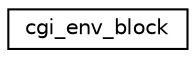 digraph "Graphical Class Hierarchy"
{
  edge [fontname="Helvetica",fontsize="10",labelfontname="Helvetica",labelfontsize="10"];
  node [fontname="Helvetica",fontsize="10",shape=record];
  rankdir="LR";
  Node1 [label="cgi_env_block",height=0.2,width=0.4,color="black", fillcolor="white", style="filled",URL="$dc/d0d/structcgi__env__block.html"];
}
